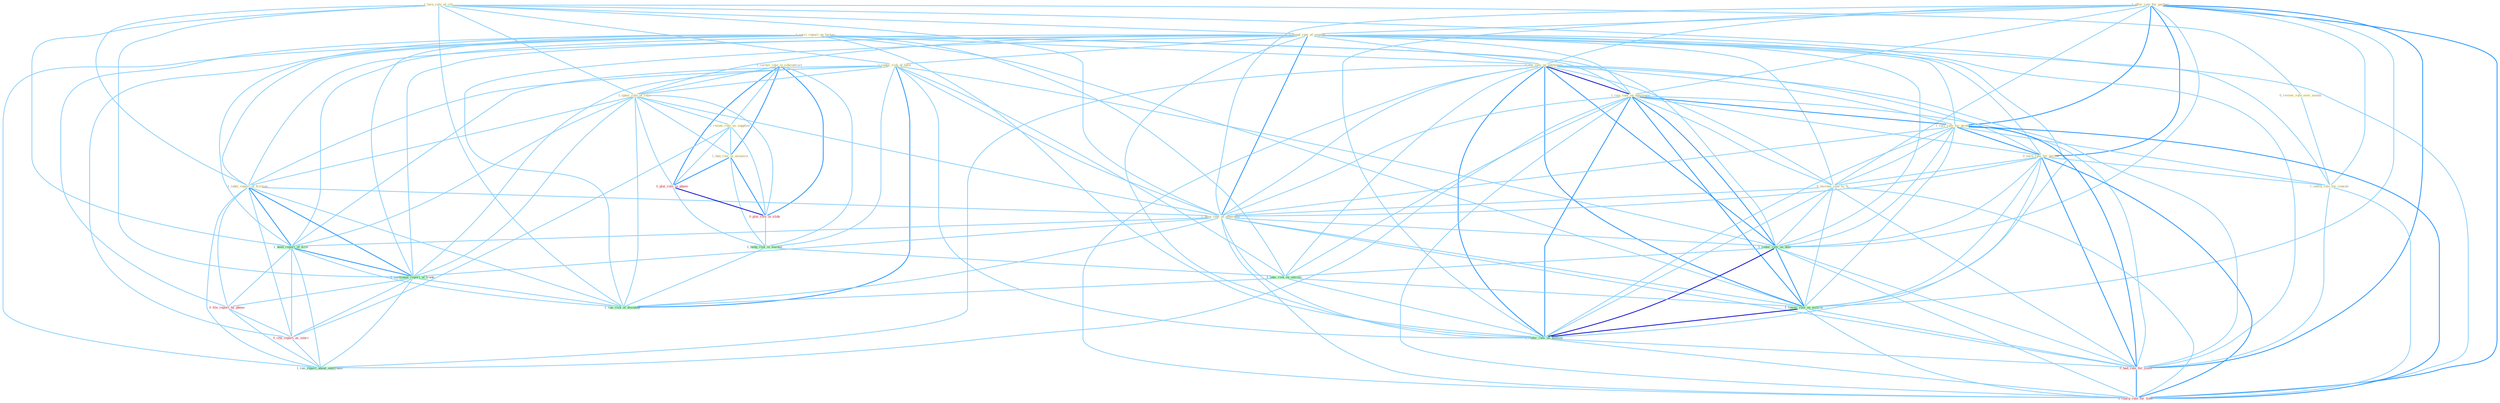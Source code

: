 Graph G{ 
    node
    [shape=polygon,style=filled,width=.5,height=.06,color="#BDFCC9",fixedsize=true,fontsize=4,
    fontcolor="#2f4f4f"];
    {node
    [color="#ffffe0", fontcolor="#8b7d6b"] "1_turn_rule_of_citi " "1_offer_rate_for_packag " "1_found_rate_of_improv " "0_review_rule_over_month " "1_carri_report_on_factori " "1_curtail_role_in_subcontract " "1_reduc_risk_of_have " "1_cut_rate_on_entitynam " "1_ignor_role_of_rate " "1_rais_rate_on_entitynam " "1_rais_rate_for_product " "0_earn_rate_for_period " "1_resum_role_as_supplier " "0_increas_rate_to_% " "1_ban_role_in_assassin " "1_outlin_rule_for_consult " "1_label_report_of_friction " "1_have_rate_of_othernum "}
{node [color="#fff0f5", fontcolor="#b22222"] "0_plai_role_in_phase " "0_plai_role_in_slide " "0_file_report_by_phone " "0_cite_report_as_sourc " "0_had_rate_for_yield " "0_charg_rate_for_time "}
edge [color="#B0E2FF"];

	"1_turn_rule_of_citi " -- "1_found_rate_of_improv " [w="1", color="#87cefa" ];
	"1_turn_rule_of_citi " -- "0_review_rule_over_month " [w="1", color="#87cefa" ];
	"1_turn_rule_of_citi " -- "1_reduc_risk_of_have " [w="1", color="#87cefa" ];
	"1_turn_rule_of_citi " -- "1_ignor_role_of_rate " [w="1", color="#87cefa" ];
	"1_turn_rule_of_citi " -- "1_outlin_rule_for_consult " [w="1", color="#87cefa" ];
	"1_turn_rule_of_citi " -- "1_label_report_of_friction " [w="1", color="#87cefa" ];
	"1_turn_rule_of_citi " -- "1_have_rate_of_othernum " [w="1", color="#87cefa" ];
	"1_turn_rule_of_citi " -- "1_been_report_of_firm " [w="1", color="#87cefa" ];
	"1_turn_rule_of_citi " -- "1_entitynam_report_of_trade " [w="1", color="#87cefa" ];
	"1_turn_rule_of_citi " -- "1_run_risk_of_disintegr " [w="1", color="#87cefa" ];
	"1_offer_rate_for_packag " -- "1_found_rate_of_improv " [w="1", color="#87cefa" ];
	"1_offer_rate_for_packag " -- "1_cut_rate_on_entitynam " [w="1", color="#87cefa" ];
	"1_offer_rate_for_packag " -- "1_rais_rate_on_entitynam " [w="1", color="#87cefa" ];
	"1_offer_rate_for_packag " -- "1_rais_rate_for_product " [w="2", color="#1e90ff" , len=0.8];
	"1_offer_rate_for_packag " -- "0_earn_rate_for_period " [w="2", color="#1e90ff" , len=0.8];
	"1_offer_rate_for_packag " -- "0_increas_rate_to_% " [w="1", color="#87cefa" ];
	"1_offer_rate_for_packag " -- "1_outlin_rule_for_consult " [w="1", color="#87cefa" ];
	"1_offer_rate_for_packag " -- "1_have_rate_of_othernum " [w="1", color="#87cefa" ];
	"1_offer_rate_for_packag " -- "1_reduc_rate_on_debt " [w="1", color="#87cefa" ];
	"1_offer_rate_for_packag " -- "1_lower_rate_on_million " [w="1", color="#87cefa" ];
	"1_offer_rate_for_packag " -- "1_reduc_rate_on_million " [w="1", color="#87cefa" ];
	"1_offer_rate_for_packag " -- "0_had_rate_for_yield " [w="2", color="#1e90ff" , len=0.8];
	"1_offer_rate_for_packag " -- "0_charg_rate_for_time " [w="2", color="#1e90ff" , len=0.8];
	"1_found_rate_of_improv " -- "1_reduc_risk_of_have " [w="1", color="#87cefa" ];
	"1_found_rate_of_improv " -- "1_cut_rate_on_entitynam " [w="1", color="#87cefa" ];
	"1_found_rate_of_improv " -- "1_ignor_role_of_rate " [w="1", color="#87cefa" ];
	"1_found_rate_of_improv " -- "1_rais_rate_on_entitynam " [w="1", color="#87cefa" ];
	"1_found_rate_of_improv " -- "1_rais_rate_for_product " [w="1", color="#87cefa" ];
	"1_found_rate_of_improv " -- "0_earn_rate_for_period " [w="1", color="#87cefa" ];
	"1_found_rate_of_improv " -- "0_increas_rate_to_% " [w="1", color="#87cefa" ];
	"1_found_rate_of_improv " -- "1_label_report_of_friction " [w="1", color="#87cefa" ];
	"1_found_rate_of_improv " -- "1_have_rate_of_othernum " [w="2", color="#1e90ff" , len=0.8];
	"1_found_rate_of_improv " -- "1_reduc_rate_on_debt " [w="1", color="#87cefa" ];
	"1_found_rate_of_improv " -- "1_been_report_of_firm " [w="1", color="#87cefa" ];
	"1_found_rate_of_improv " -- "1_entitynam_report_of_trade " [w="1", color="#87cefa" ];
	"1_found_rate_of_improv " -- "1_lower_rate_on_million " [w="1", color="#87cefa" ];
	"1_found_rate_of_improv " -- "1_reduc_rate_on_million " [w="1", color="#87cefa" ];
	"1_found_rate_of_improv " -- "1_run_risk_of_disintegr " [w="1", color="#87cefa" ];
	"1_found_rate_of_improv " -- "0_had_rate_for_yield " [w="1", color="#87cefa" ];
	"1_found_rate_of_improv " -- "0_charg_rate_for_time " [w="1", color="#87cefa" ];
	"0_review_rule_over_month " -- "1_outlin_rule_for_consult " [w="1", color="#87cefa" ];
	"1_carri_report_on_factori " -- "1_cut_rate_on_entitynam " [w="1", color="#87cefa" ];
	"1_carri_report_on_factori " -- "1_rais_rate_on_entitynam " [w="1", color="#87cefa" ];
	"1_carri_report_on_factori " -- "1_label_report_of_friction " [w="1", color="#87cefa" ];
	"1_carri_report_on_factori " -- "1_reduc_rate_on_debt " [w="1", color="#87cefa" ];
	"1_carri_report_on_factori " -- "1_been_report_of_firm " [w="1", color="#87cefa" ];
	"1_carri_report_on_factori " -- "1_entitynam_report_of_trade " [w="1", color="#87cefa" ];
	"1_carri_report_on_factori " -- "1_take_risk_on_outcom " [w="1", color="#87cefa" ];
	"1_carri_report_on_factori " -- "0_file_report_by_phone " [w="1", color="#87cefa" ];
	"1_carri_report_on_factori " -- "0_cite_report_as_sourc " [w="1", color="#87cefa" ];
	"1_carri_report_on_factori " -- "1_lower_rate_on_million " [w="1", color="#87cefa" ];
	"1_carri_report_on_factori " -- "1_reduc_rate_on_million " [w="1", color="#87cefa" ];
	"1_carri_report_on_factori " -- "1_ran_report_about_entitynam " [w="1", color="#87cefa" ];
	"1_curtail_role_in_subcontract " -- "1_ignor_role_of_rate " [w="1", color="#87cefa" ];
	"1_curtail_role_in_subcontract " -- "1_resum_role_as_supplier " [w="1", color="#87cefa" ];
	"1_curtail_role_in_subcontract " -- "1_ban_role_in_assassin " [w="2", color="#1e90ff" , len=0.8];
	"1_curtail_role_in_subcontract " -- "0_plai_role_in_phase " [w="2", color="#1e90ff" , len=0.8];
	"1_curtail_role_in_subcontract " -- "0_plai_role_in_slide " [w="2", color="#1e90ff" , len=0.8];
	"1_curtail_role_in_subcontract " -- "1_hedg_risk_in_market " [w="1", color="#87cefa" ];
	"1_reduc_risk_of_have " -- "1_ignor_role_of_rate " [w="1", color="#87cefa" ];
	"1_reduc_risk_of_have " -- "1_label_report_of_friction " [w="1", color="#87cefa" ];
	"1_reduc_risk_of_have " -- "1_have_rate_of_othernum " [w="1", color="#87cefa" ];
	"1_reduc_risk_of_have " -- "1_reduc_rate_on_debt " [w="1", color="#87cefa" ];
	"1_reduc_risk_of_have " -- "1_been_report_of_firm " [w="1", color="#87cefa" ];
	"1_reduc_risk_of_have " -- "1_entitynam_report_of_trade " [w="1", color="#87cefa" ];
	"1_reduc_risk_of_have " -- "1_hedg_risk_in_market " [w="1", color="#87cefa" ];
	"1_reduc_risk_of_have " -- "1_take_risk_on_outcom " [w="1", color="#87cefa" ];
	"1_reduc_risk_of_have " -- "1_reduc_rate_on_million " [w="1", color="#87cefa" ];
	"1_reduc_risk_of_have " -- "1_run_risk_of_disintegr " [w="2", color="#1e90ff" , len=0.8];
	"1_cut_rate_on_entitynam " -- "1_rais_rate_on_entitynam " [w="3", color="#0000cd" , len=0.6];
	"1_cut_rate_on_entitynam " -- "1_rais_rate_for_product " [w="1", color="#87cefa" ];
	"1_cut_rate_on_entitynam " -- "0_earn_rate_for_period " [w="1", color="#87cefa" ];
	"1_cut_rate_on_entitynam " -- "0_increas_rate_to_% " [w="1", color="#87cefa" ];
	"1_cut_rate_on_entitynam " -- "1_have_rate_of_othernum " [w="1", color="#87cefa" ];
	"1_cut_rate_on_entitynam " -- "1_reduc_rate_on_debt " [w="2", color="#1e90ff" , len=0.8];
	"1_cut_rate_on_entitynam " -- "1_take_risk_on_outcom " [w="1", color="#87cefa" ];
	"1_cut_rate_on_entitynam " -- "1_lower_rate_on_million " [w="2", color="#1e90ff" , len=0.8];
	"1_cut_rate_on_entitynam " -- "1_reduc_rate_on_million " [w="2", color="#1e90ff" , len=0.8];
	"1_cut_rate_on_entitynam " -- "0_had_rate_for_yield " [w="1", color="#87cefa" ];
	"1_cut_rate_on_entitynam " -- "0_charg_rate_for_time " [w="1", color="#87cefa" ];
	"1_cut_rate_on_entitynam " -- "1_ran_report_about_entitynam " [w="1", color="#87cefa" ];
	"1_ignor_role_of_rate " -- "1_resum_role_as_supplier " [w="1", color="#87cefa" ];
	"1_ignor_role_of_rate " -- "1_ban_role_in_assassin " [w="1", color="#87cefa" ];
	"1_ignor_role_of_rate " -- "1_label_report_of_friction " [w="1", color="#87cefa" ];
	"1_ignor_role_of_rate " -- "1_have_rate_of_othernum " [w="1", color="#87cefa" ];
	"1_ignor_role_of_rate " -- "0_plai_role_in_phase " [w="1", color="#87cefa" ];
	"1_ignor_role_of_rate " -- "1_been_report_of_firm " [w="1", color="#87cefa" ];
	"1_ignor_role_of_rate " -- "0_plai_role_in_slide " [w="1", color="#87cefa" ];
	"1_ignor_role_of_rate " -- "1_entitynam_report_of_trade " [w="1", color="#87cefa" ];
	"1_ignor_role_of_rate " -- "1_run_risk_of_disintegr " [w="1", color="#87cefa" ];
	"1_rais_rate_on_entitynam " -- "1_rais_rate_for_product " [w="2", color="#1e90ff" , len=0.8];
	"1_rais_rate_on_entitynam " -- "0_earn_rate_for_period " [w="1", color="#87cefa" ];
	"1_rais_rate_on_entitynam " -- "0_increas_rate_to_% " [w="1", color="#87cefa" ];
	"1_rais_rate_on_entitynam " -- "1_have_rate_of_othernum " [w="1", color="#87cefa" ];
	"1_rais_rate_on_entitynam " -- "1_reduc_rate_on_debt " [w="2", color="#1e90ff" , len=0.8];
	"1_rais_rate_on_entitynam " -- "1_take_risk_on_outcom " [w="1", color="#87cefa" ];
	"1_rais_rate_on_entitynam " -- "1_lower_rate_on_million " [w="2", color="#1e90ff" , len=0.8];
	"1_rais_rate_on_entitynam " -- "1_reduc_rate_on_million " [w="2", color="#1e90ff" , len=0.8];
	"1_rais_rate_on_entitynam " -- "0_had_rate_for_yield " [w="1", color="#87cefa" ];
	"1_rais_rate_on_entitynam " -- "0_charg_rate_for_time " [w="1", color="#87cefa" ];
	"1_rais_rate_on_entitynam " -- "1_ran_report_about_entitynam " [w="1", color="#87cefa" ];
	"1_rais_rate_for_product " -- "0_earn_rate_for_period " [w="2", color="#1e90ff" , len=0.8];
	"1_rais_rate_for_product " -- "0_increas_rate_to_% " [w="1", color="#87cefa" ];
	"1_rais_rate_for_product " -- "1_outlin_rule_for_consult " [w="1", color="#87cefa" ];
	"1_rais_rate_for_product " -- "1_have_rate_of_othernum " [w="1", color="#87cefa" ];
	"1_rais_rate_for_product " -- "1_reduc_rate_on_debt " [w="1", color="#87cefa" ];
	"1_rais_rate_for_product " -- "1_lower_rate_on_million " [w="1", color="#87cefa" ];
	"1_rais_rate_for_product " -- "1_reduc_rate_on_million " [w="1", color="#87cefa" ];
	"1_rais_rate_for_product " -- "0_had_rate_for_yield " [w="2", color="#1e90ff" , len=0.8];
	"1_rais_rate_for_product " -- "0_charg_rate_for_time " [w="2", color="#1e90ff" , len=0.8];
	"0_earn_rate_for_period " -- "0_increas_rate_to_% " [w="1", color="#87cefa" ];
	"0_earn_rate_for_period " -- "1_outlin_rule_for_consult " [w="1", color="#87cefa" ];
	"0_earn_rate_for_period " -- "1_have_rate_of_othernum " [w="1", color="#87cefa" ];
	"0_earn_rate_for_period " -- "1_reduc_rate_on_debt " [w="1", color="#87cefa" ];
	"0_earn_rate_for_period " -- "1_lower_rate_on_million " [w="1", color="#87cefa" ];
	"0_earn_rate_for_period " -- "1_reduc_rate_on_million " [w="1", color="#87cefa" ];
	"0_earn_rate_for_period " -- "0_had_rate_for_yield " [w="2", color="#1e90ff" , len=0.8];
	"0_earn_rate_for_period " -- "0_charg_rate_for_time " [w="2", color="#1e90ff" , len=0.8];
	"1_resum_role_as_supplier " -- "1_ban_role_in_assassin " [w="1", color="#87cefa" ];
	"1_resum_role_as_supplier " -- "0_plai_role_in_phase " [w="1", color="#87cefa" ];
	"1_resum_role_as_supplier " -- "0_plai_role_in_slide " [w="1", color="#87cefa" ];
	"1_resum_role_as_supplier " -- "0_cite_report_as_sourc " [w="1", color="#87cefa" ];
	"0_increas_rate_to_% " -- "1_have_rate_of_othernum " [w="1", color="#87cefa" ];
	"0_increas_rate_to_% " -- "1_reduc_rate_on_debt " [w="1", color="#87cefa" ];
	"0_increas_rate_to_% " -- "1_lower_rate_on_million " [w="1", color="#87cefa" ];
	"0_increas_rate_to_% " -- "1_reduc_rate_on_million " [w="1", color="#87cefa" ];
	"0_increas_rate_to_% " -- "0_had_rate_for_yield " [w="1", color="#87cefa" ];
	"0_increas_rate_to_% " -- "0_charg_rate_for_time " [w="1", color="#87cefa" ];
	"1_ban_role_in_assassin " -- "0_plai_role_in_phase " [w="2", color="#1e90ff" , len=0.8];
	"1_ban_role_in_assassin " -- "0_plai_role_in_slide " [w="2", color="#1e90ff" , len=0.8];
	"1_ban_role_in_assassin " -- "1_hedg_risk_in_market " [w="1", color="#87cefa" ];
	"1_outlin_rule_for_consult " -- "0_had_rate_for_yield " [w="1", color="#87cefa" ];
	"1_outlin_rule_for_consult " -- "0_charg_rate_for_time " [w="1", color="#87cefa" ];
	"1_label_report_of_friction " -- "1_have_rate_of_othernum " [w="1", color="#87cefa" ];
	"1_label_report_of_friction " -- "1_been_report_of_firm " [w="2", color="#1e90ff" , len=0.8];
	"1_label_report_of_friction " -- "1_entitynam_report_of_trade " [w="2", color="#1e90ff" , len=0.8];
	"1_label_report_of_friction " -- "0_file_report_by_phone " [w="1", color="#87cefa" ];
	"1_label_report_of_friction " -- "0_cite_report_as_sourc " [w="1", color="#87cefa" ];
	"1_label_report_of_friction " -- "1_run_risk_of_disintegr " [w="1", color="#87cefa" ];
	"1_label_report_of_friction " -- "1_ran_report_about_entitynam " [w="1", color="#87cefa" ];
	"1_have_rate_of_othernum " -- "1_reduc_rate_on_debt " [w="1", color="#87cefa" ];
	"1_have_rate_of_othernum " -- "1_been_report_of_firm " [w="1", color="#87cefa" ];
	"1_have_rate_of_othernum " -- "1_entitynam_report_of_trade " [w="1", color="#87cefa" ];
	"1_have_rate_of_othernum " -- "1_lower_rate_on_million " [w="1", color="#87cefa" ];
	"1_have_rate_of_othernum " -- "1_reduc_rate_on_million " [w="1", color="#87cefa" ];
	"1_have_rate_of_othernum " -- "1_run_risk_of_disintegr " [w="1", color="#87cefa" ];
	"1_have_rate_of_othernum " -- "0_had_rate_for_yield " [w="1", color="#87cefa" ];
	"1_have_rate_of_othernum " -- "0_charg_rate_for_time " [w="1", color="#87cefa" ];
	"1_reduc_rate_on_debt " -- "1_take_risk_on_outcom " [w="1", color="#87cefa" ];
	"1_reduc_rate_on_debt " -- "1_lower_rate_on_million " [w="2", color="#1e90ff" , len=0.8];
	"1_reduc_rate_on_debt " -- "1_reduc_rate_on_million " [w="3", color="#0000cd" , len=0.6];
	"1_reduc_rate_on_debt " -- "0_had_rate_for_yield " [w="1", color="#87cefa" ];
	"1_reduc_rate_on_debt " -- "0_charg_rate_for_time " [w="1", color="#87cefa" ];
	"0_plai_role_in_phase " -- "0_plai_role_in_slide " [w="3", color="#0000cd" , len=0.6];
	"0_plai_role_in_phase " -- "1_hedg_risk_in_market " [w="1", color="#87cefa" ];
	"1_been_report_of_firm " -- "1_entitynam_report_of_trade " [w="2", color="#1e90ff" , len=0.8];
	"1_been_report_of_firm " -- "0_file_report_by_phone " [w="1", color="#87cefa" ];
	"1_been_report_of_firm " -- "0_cite_report_as_sourc " [w="1", color="#87cefa" ];
	"1_been_report_of_firm " -- "1_run_risk_of_disintegr " [w="1", color="#87cefa" ];
	"1_been_report_of_firm " -- "1_ran_report_about_entitynam " [w="1", color="#87cefa" ];
	"0_plai_role_in_slide " -- "1_hedg_risk_in_market " [w="1", color="#87cefa" ];
	"1_entitynam_report_of_trade " -- "0_file_report_by_phone " [w="1", color="#87cefa" ];
	"1_entitynam_report_of_trade " -- "0_cite_report_as_sourc " [w="1", color="#87cefa" ];
	"1_entitynam_report_of_trade " -- "1_run_risk_of_disintegr " [w="1", color="#87cefa" ];
	"1_entitynam_report_of_trade " -- "1_ran_report_about_entitynam " [w="1", color="#87cefa" ];
	"1_hedg_risk_in_market " -- "1_take_risk_on_outcom " [w="1", color="#87cefa" ];
	"1_hedg_risk_in_market " -- "1_run_risk_of_disintegr " [w="1", color="#87cefa" ];
	"1_take_risk_on_outcom " -- "1_lower_rate_on_million " [w="1", color="#87cefa" ];
	"1_take_risk_on_outcom " -- "1_reduc_rate_on_million " [w="1", color="#87cefa" ];
	"1_take_risk_on_outcom " -- "1_run_risk_of_disintegr " [w="1", color="#87cefa" ];
	"0_file_report_by_phone " -- "0_cite_report_as_sourc " [w="1", color="#87cefa" ];
	"0_file_report_by_phone " -- "1_ran_report_about_entitynam " [w="1", color="#87cefa" ];
	"0_cite_report_as_sourc " -- "1_ran_report_about_entitynam " [w="1", color="#87cefa" ];
	"1_lower_rate_on_million " -- "1_reduc_rate_on_million " [w="3", color="#0000cd" , len=0.6];
	"1_lower_rate_on_million " -- "0_had_rate_for_yield " [w="1", color="#87cefa" ];
	"1_lower_rate_on_million " -- "0_charg_rate_for_time " [w="1", color="#87cefa" ];
	"1_reduc_rate_on_million " -- "0_had_rate_for_yield " [w="1", color="#87cefa" ];
	"1_reduc_rate_on_million " -- "0_charg_rate_for_time " [w="1", color="#87cefa" ];
	"0_had_rate_for_yield " -- "0_charg_rate_for_time " [w="2", color="#1e90ff" , len=0.8];
}
